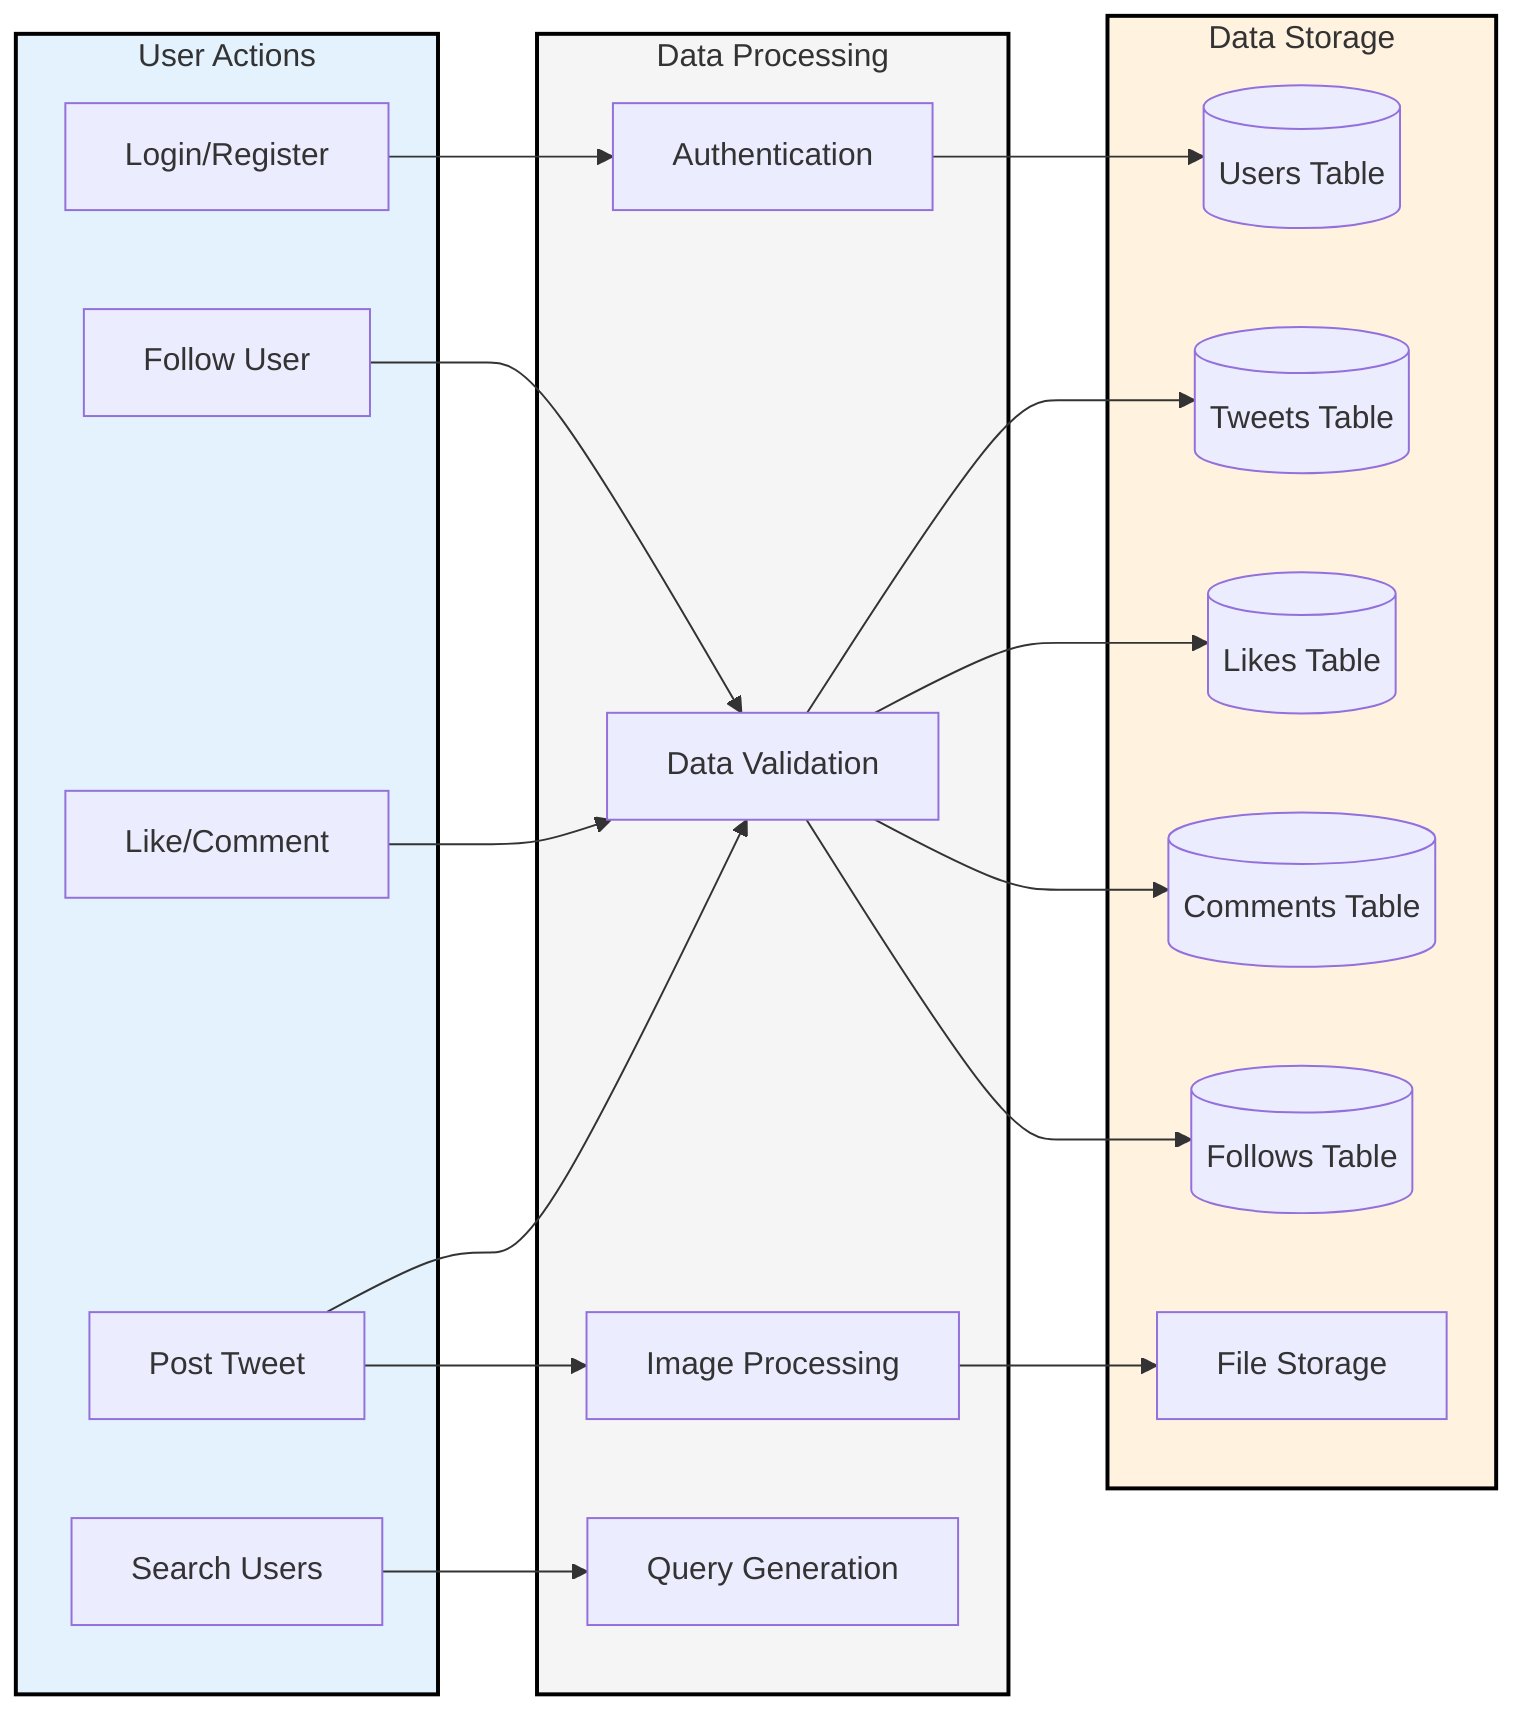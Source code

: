 flowchart LR
    subgraph User[User Actions]
        Login[Login/Register]
        Post[Post Tweet]
        Interact[Like/Comment]
        Follow[Follow User]
        Search[Search Users]
    end

    subgraph Processing[Data Processing]
        Auth[Authentication]
        Validation[Data Validation]
        ImageProc[Image Processing]
        QueryGen[Query Generation]
    end

    subgraph Storage[Data Storage]
        UserDB[(Users Table)]
        TweetDB[(Tweets Table)]
        LikeDB[(Likes Table)]
        CommentDB[(Comments Table)]
        FollowDB[(Follows Table)]
        FileStore[File Storage]
    end

    Login --> Auth
    Post --> Validation
    Post --> ImageProc
    Interact --> Validation
    Follow --> Validation
    Search --> QueryGen

    Auth --> UserDB
    Validation --> TweetDB
    Validation --> LikeDB
    Validation --> CommentDB
    Validation --> FollowDB
    ImageProc --> FileStore

    classDef user fill:#e3f2fd,stroke:#000,stroke-width:2px
    classDef process fill:#f5f5f5,stroke:#000,stroke-width:2px
    classDef storage fill:#fff3e0,stroke:#000,stroke-width:2px

    class User user
    class Processing process
    class Storage storage